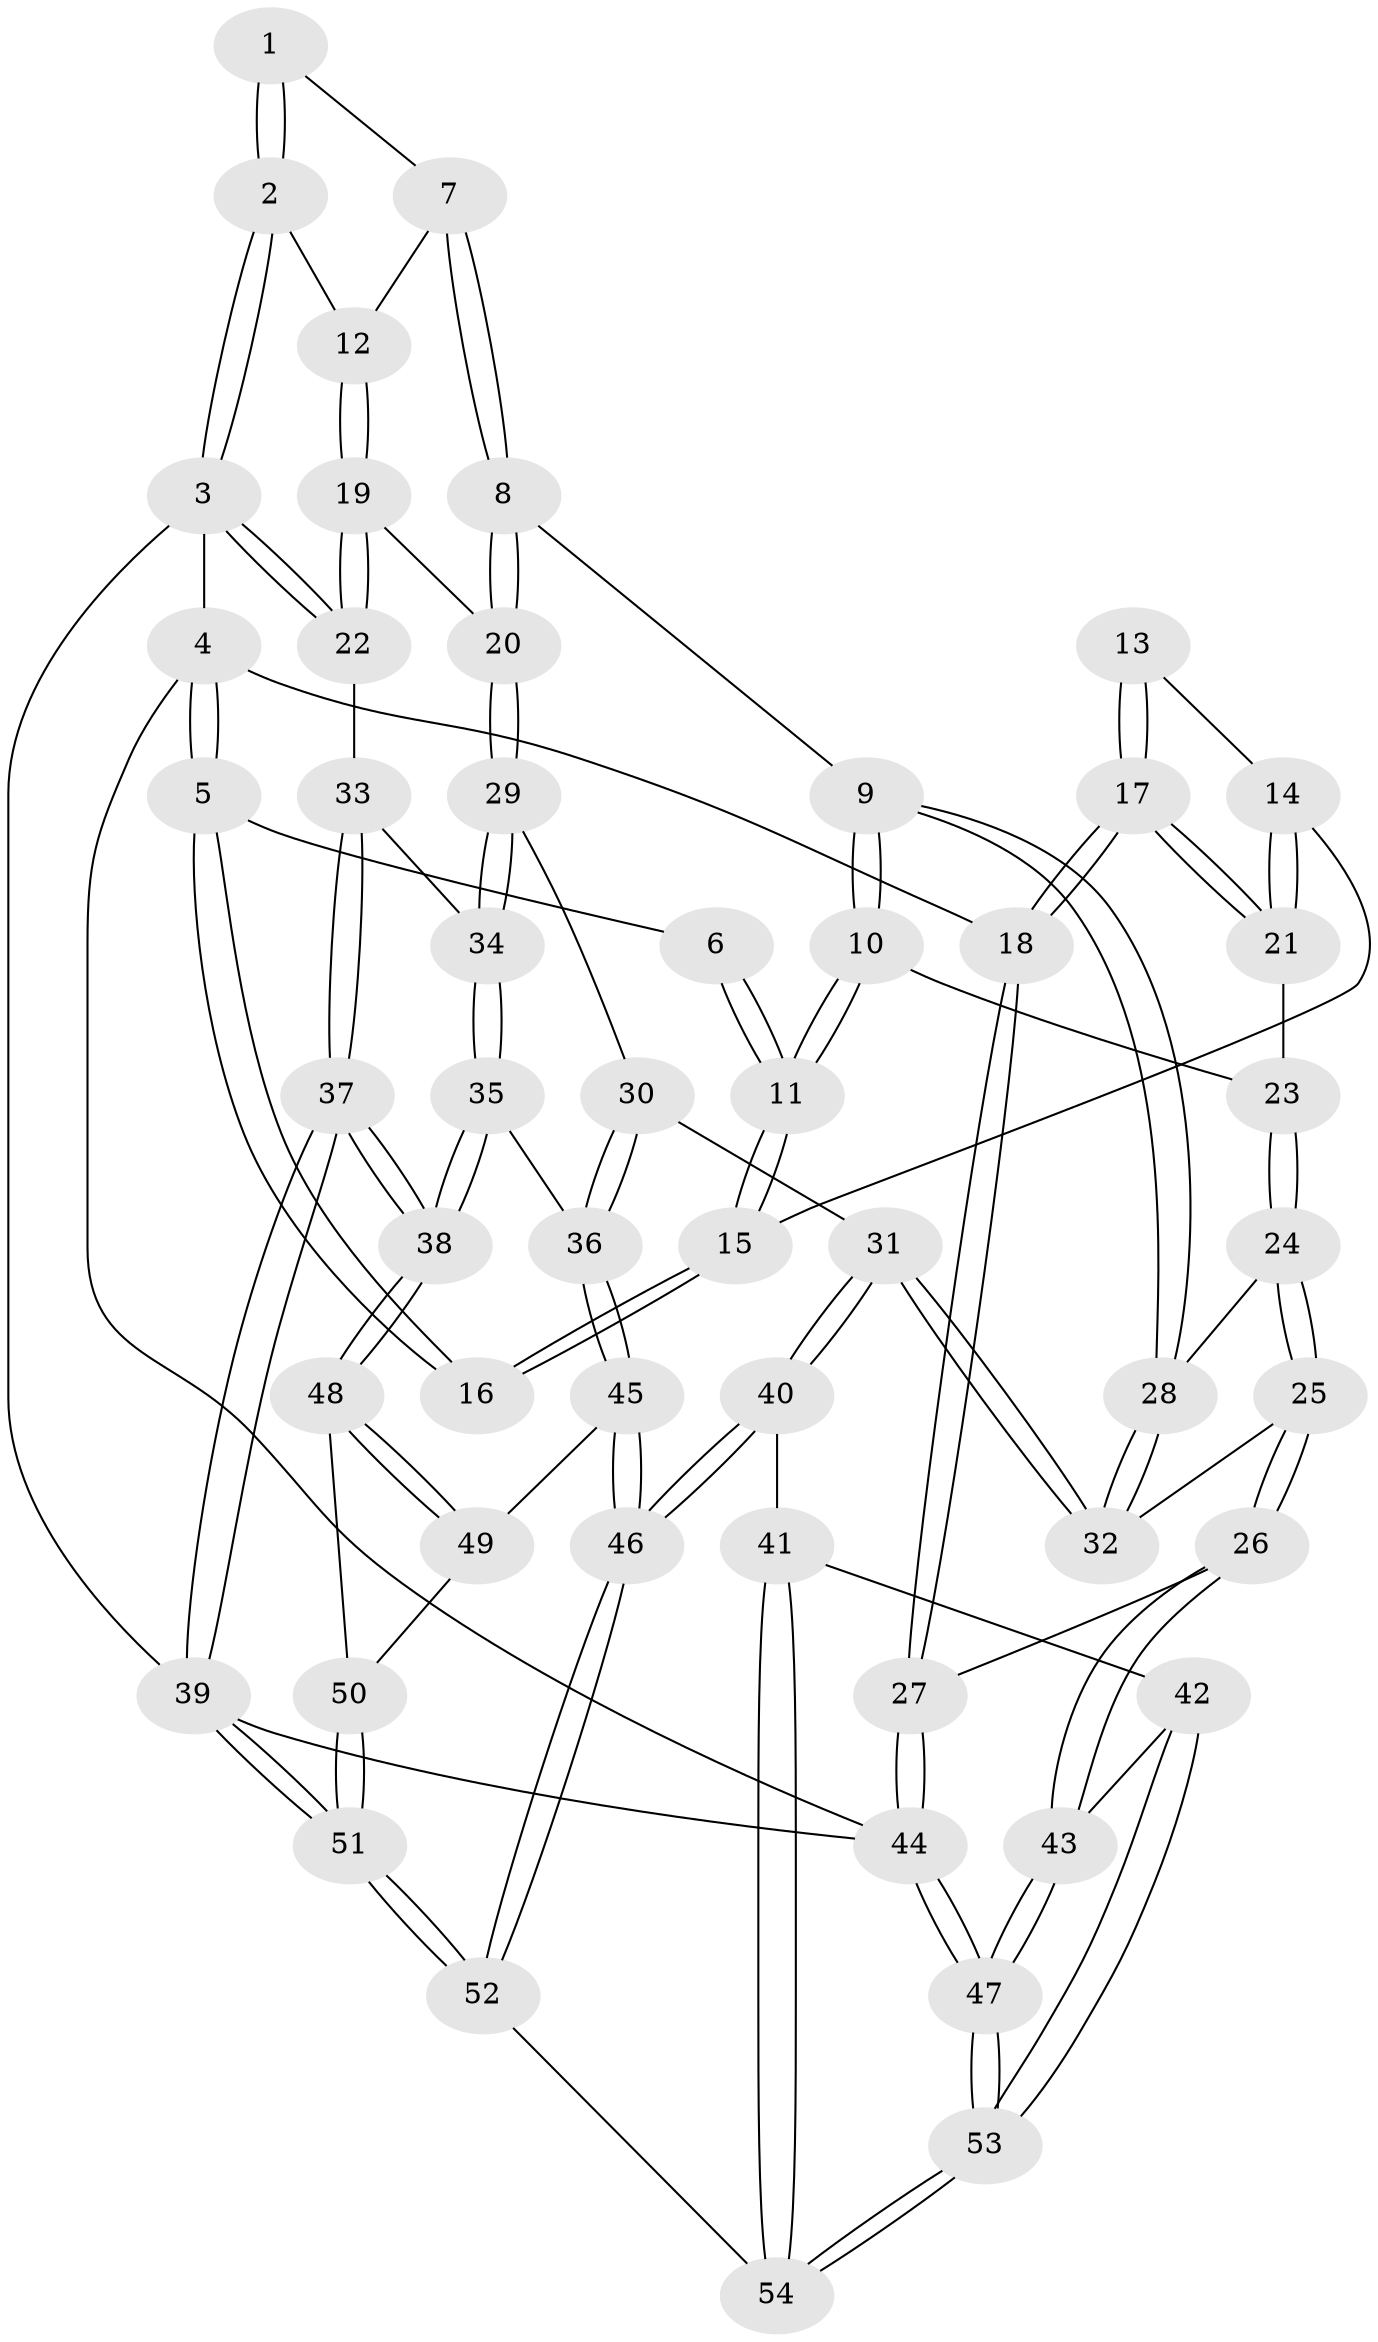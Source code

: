 // Generated by graph-tools (version 1.1) at 2025/59/03/09/25 04:59:56]
// undirected, 54 vertices, 132 edges
graph export_dot {
graph [start="1"]
  node [color=gray90,style=filled];
  1 [pos="+0.6070853823448329+0"];
  2 [pos="+1+0"];
  3 [pos="+1+0"];
  4 [pos="+0+0"];
  5 [pos="+0+0"];
  6 [pos="+0.5091645526899066+0"];
  7 [pos="+0.7106199746674132+0.09343779039606545"];
  8 [pos="+0.5979195230387213+0.3412248004941545"];
  9 [pos="+0.5162444592481503+0.3479532855159754"];
  10 [pos="+0.41761727967218043+0.2753581846500338"];
  11 [pos="+0.3918640359928372+0.19545481240908008"];
  12 [pos="+0.8338197302321211+0.1634262876945314"];
  13 [pos="+0.10897257346429094+0.1674408213728354"];
  14 [pos="+0.17269425104453043+0.22297720495888032"];
  15 [pos="+0.3517316103711452+0.18889783374558536"];
  16 [pos="+0+0"];
  17 [pos="+0+0.5078350050949767"];
  18 [pos="+0+0.5079369062082583"];
  19 [pos="+0.9632855764119995+0.33531197198662555"];
  20 [pos="+0.7467979656413465+0.4195031060166904"];
  21 [pos="+0.16224854168181266+0.28601618514583577"];
  22 [pos="+1+0.3693421702806033"];
  23 [pos="+0.273450303854622+0.3975332011208062"];
  24 [pos="+0.25684664048333494+0.43313894609987824"];
  25 [pos="+0.06890419393647594+0.5667163332609674"];
  26 [pos="+0.04396005866893091+0.5757446833517085"];
  27 [pos="+0+0.5280581056552094"];
  28 [pos="+0.46050662612108284+0.6034276813210908"];
  29 [pos="+0.7301858856545523+0.5075196299360342"];
  30 [pos="+0.6540543677247542+0.6043302942030522"];
  31 [pos="+0.4710551326637029+0.6481425303331195"];
  32 [pos="+0.46466936069953985+0.6352720774740146"];
  33 [pos="+1+0.5363322647357969"];
  34 [pos="+0.8684479678450324+0.6578256756394353"];
  35 [pos="+0.8294493150828136+0.7199753341933789"];
  36 [pos="+0.7632840375139447+0.7451007809354789"];
  37 [pos="+1+1"];
  38 [pos="+1+0.9368187378681546"];
  39 [pos="+1+1"];
  40 [pos="+0.45514671027309533+0.7634649183204121"];
  41 [pos="+0.21185959077057356+0.7910669823248584"];
  42 [pos="+0.19961969435470647+0.7889230151497308"];
  43 [pos="+0.15710920795607136+0.7573323365430945"];
  44 [pos="+0+1"];
  45 [pos="+0.7364215934823414+0.7894144414652688"];
  46 [pos="+0.5258562471943707+0.89931445059595"];
  47 [pos="+0+1"];
  48 [pos="+0.906045102500464+0.89931196875446"];
  49 [pos="+0.744596877315425+0.8001761243538509"];
  50 [pos="+0.784299199014114+0.8929027249476026"];
  51 [pos="+0.6938703449059923+1"];
  52 [pos="+0.5257455729183007+1"];
  53 [pos="+0.05857751205202+1"];
  54 [pos="+0.3803979631628312+1"];
  1 -- 2;
  1 -- 2;
  1 -- 7;
  2 -- 3;
  2 -- 3;
  2 -- 12;
  3 -- 4;
  3 -- 22;
  3 -- 22;
  3 -- 39;
  4 -- 5;
  4 -- 5;
  4 -- 18;
  4 -- 44;
  5 -- 6;
  5 -- 16;
  5 -- 16;
  6 -- 11;
  6 -- 11;
  7 -- 8;
  7 -- 8;
  7 -- 12;
  8 -- 9;
  8 -- 20;
  8 -- 20;
  9 -- 10;
  9 -- 10;
  9 -- 28;
  9 -- 28;
  10 -- 11;
  10 -- 11;
  10 -- 23;
  11 -- 15;
  11 -- 15;
  12 -- 19;
  12 -- 19;
  13 -- 14;
  13 -- 17;
  13 -- 17;
  14 -- 15;
  14 -- 21;
  14 -- 21;
  15 -- 16;
  15 -- 16;
  17 -- 18;
  17 -- 18;
  17 -- 21;
  17 -- 21;
  18 -- 27;
  18 -- 27;
  19 -- 20;
  19 -- 22;
  19 -- 22;
  20 -- 29;
  20 -- 29;
  21 -- 23;
  22 -- 33;
  23 -- 24;
  23 -- 24;
  24 -- 25;
  24 -- 25;
  24 -- 28;
  25 -- 26;
  25 -- 26;
  25 -- 32;
  26 -- 27;
  26 -- 43;
  26 -- 43;
  27 -- 44;
  27 -- 44;
  28 -- 32;
  28 -- 32;
  29 -- 30;
  29 -- 34;
  29 -- 34;
  30 -- 31;
  30 -- 36;
  30 -- 36;
  31 -- 32;
  31 -- 32;
  31 -- 40;
  31 -- 40;
  33 -- 34;
  33 -- 37;
  33 -- 37;
  34 -- 35;
  34 -- 35;
  35 -- 36;
  35 -- 38;
  35 -- 38;
  36 -- 45;
  36 -- 45;
  37 -- 38;
  37 -- 38;
  37 -- 39;
  37 -- 39;
  38 -- 48;
  38 -- 48;
  39 -- 51;
  39 -- 51;
  39 -- 44;
  40 -- 41;
  40 -- 46;
  40 -- 46;
  41 -- 42;
  41 -- 54;
  41 -- 54;
  42 -- 43;
  42 -- 53;
  42 -- 53;
  43 -- 47;
  43 -- 47;
  44 -- 47;
  44 -- 47;
  45 -- 46;
  45 -- 46;
  45 -- 49;
  46 -- 52;
  46 -- 52;
  47 -- 53;
  47 -- 53;
  48 -- 49;
  48 -- 49;
  48 -- 50;
  49 -- 50;
  50 -- 51;
  50 -- 51;
  51 -- 52;
  51 -- 52;
  52 -- 54;
  53 -- 54;
  53 -- 54;
}

